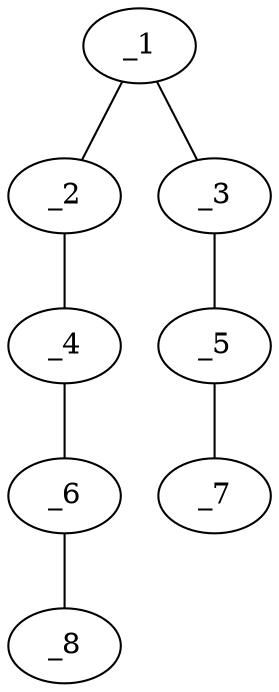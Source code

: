 graph molid38256 {
	_1	 [charge=0,
		chem=4,
		symbol="N  ",
		x="4.5981",
		y="-0.25"];
	_2	 [charge=0,
		chem=4,
		symbol="N  ",
		x="5.4641",
		y="0.25"];
	_1 -- _2	 [valence=1];
	_3	 [charge=0,
		chem=1,
		symbol="C  ",
		x="3.7321",
		y="0.25"];
	_1 -- _3	 [valence=1];
	_4	 [charge=0,
		chem=1,
		symbol="C  ",
		x="6.3301",
		y="-0.25"];
	_2 -- _4	 [valence=1];
	_5	 [charge=0,
		chem=1,
		symbol="C  ",
		x="2.866",
		y="-0.25"];
	_3 -- _5	 [valence=1];
	_6	 [charge=0,
		chem=1,
		symbol="C  ",
		x="7.1962",
		y="0.25"];
	_4 -- _6	 [valence=1];
	_7	 [charge=0,
		chem=2,
		symbol="O  ",
		x=2,
		y="0.25"];
	_5 -- _7	 [valence=1];
	_8	 [charge=0,
		chem=2,
		symbol="O  ",
		x="8.0622",
		y="-0.25"];
	_6 -- _8	 [valence=1];
}
